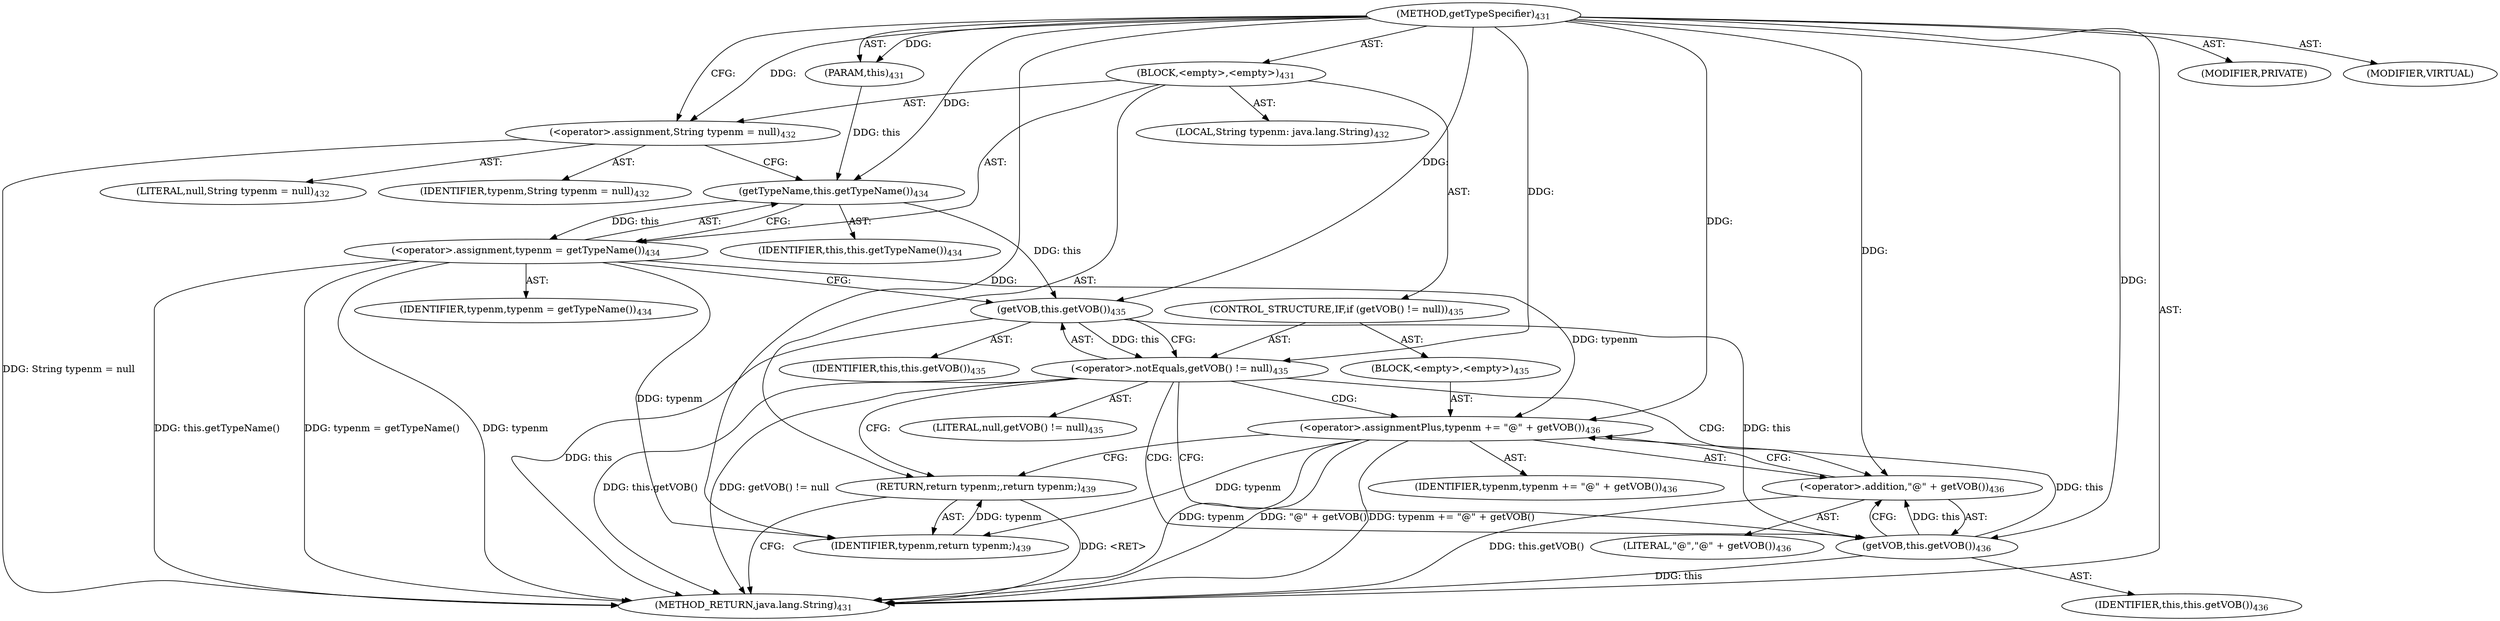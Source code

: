 digraph "getTypeSpecifier" {  
"111669149718" [label = <(METHOD,getTypeSpecifier)<SUB>431</SUB>> ]
"115964116996" [label = <(PARAM,this)<SUB>431</SUB>> ]
"25769803814" [label = <(BLOCK,&lt;empty&gt;,&lt;empty&gt;)<SUB>431</SUB>> ]
"94489280518" [label = <(LOCAL,String typenm: java.lang.String)<SUB>432</SUB>> ]
"30064771174" [label = <(&lt;operator&gt;.assignment,String typenm = null)<SUB>432</SUB>> ]
"68719476820" [label = <(IDENTIFIER,typenm,String typenm = null)<SUB>432</SUB>> ]
"90194313224" [label = <(LITERAL,null,String typenm = null)<SUB>432</SUB>> ]
"30064771175" [label = <(&lt;operator&gt;.assignment,typenm = getTypeName())<SUB>434</SUB>> ]
"68719476821" [label = <(IDENTIFIER,typenm,typenm = getTypeName())<SUB>434</SUB>> ]
"30064771176" [label = <(getTypeName,this.getTypeName())<SUB>434</SUB>> ]
"68719476755" [label = <(IDENTIFIER,this,this.getTypeName())<SUB>434</SUB>> ]
"47244640270" [label = <(CONTROL_STRUCTURE,IF,if (getVOB() != null))<SUB>435</SUB>> ]
"30064771177" [label = <(&lt;operator&gt;.notEquals,getVOB() != null)<SUB>435</SUB>> ]
"30064771178" [label = <(getVOB,this.getVOB())<SUB>435</SUB>> ]
"68719476756" [label = <(IDENTIFIER,this,this.getVOB())<SUB>435</SUB>> ]
"90194313225" [label = <(LITERAL,null,getVOB() != null)<SUB>435</SUB>> ]
"25769803815" [label = <(BLOCK,&lt;empty&gt;,&lt;empty&gt;)<SUB>435</SUB>> ]
"30064771179" [label = <(&lt;operator&gt;.assignmentPlus,typenm += &quot;@&quot; + getVOB())<SUB>436</SUB>> ]
"68719476822" [label = <(IDENTIFIER,typenm,typenm += &quot;@&quot; + getVOB())<SUB>436</SUB>> ]
"30064771180" [label = <(&lt;operator&gt;.addition,&quot;@&quot; + getVOB())<SUB>436</SUB>> ]
"90194313226" [label = <(LITERAL,&quot;@&quot;,&quot;@&quot; + getVOB())<SUB>436</SUB>> ]
"30064771181" [label = <(getVOB,this.getVOB())<SUB>436</SUB>> ]
"68719476757" [label = <(IDENTIFIER,this,this.getVOB())<SUB>436</SUB>> ]
"146028888073" [label = <(RETURN,return typenm;,return typenm;)<SUB>439</SUB>> ]
"68719476823" [label = <(IDENTIFIER,typenm,return typenm;)<SUB>439</SUB>> ]
"133143986229" [label = <(MODIFIER,PRIVATE)> ]
"133143986230" [label = <(MODIFIER,VIRTUAL)> ]
"128849018902" [label = <(METHOD_RETURN,java.lang.String)<SUB>431</SUB>> ]
  "111669149718" -> "115964116996"  [ label = "AST: "] 
  "111669149718" -> "25769803814"  [ label = "AST: "] 
  "111669149718" -> "133143986229"  [ label = "AST: "] 
  "111669149718" -> "133143986230"  [ label = "AST: "] 
  "111669149718" -> "128849018902"  [ label = "AST: "] 
  "25769803814" -> "94489280518"  [ label = "AST: "] 
  "25769803814" -> "30064771174"  [ label = "AST: "] 
  "25769803814" -> "30064771175"  [ label = "AST: "] 
  "25769803814" -> "47244640270"  [ label = "AST: "] 
  "25769803814" -> "146028888073"  [ label = "AST: "] 
  "30064771174" -> "68719476820"  [ label = "AST: "] 
  "30064771174" -> "90194313224"  [ label = "AST: "] 
  "30064771175" -> "68719476821"  [ label = "AST: "] 
  "30064771175" -> "30064771176"  [ label = "AST: "] 
  "30064771176" -> "68719476755"  [ label = "AST: "] 
  "47244640270" -> "30064771177"  [ label = "AST: "] 
  "47244640270" -> "25769803815"  [ label = "AST: "] 
  "30064771177" -> "30064771178"  [ label = "AST: "] 
  "30064771177" -> "90194313225"  [ label = "AST: "] 
  "30064771178" -> "68719476756"  [ label = "AST: "] 
  "25769803815" -> "30064771179"  [ label = "AST: "] 
  "30064771179" -> "68719476822"  [ label = "AST: "] 
  "30064771179" -> "30064771180"  [ label = "AST: "] 
  "30064771180" -> "90194313226"  [ label = "AST: "] 
  "30064771180" -> "30064771181"  [ label = "AST: "] 
  "30064771181" -> "68719476757"  [ label = "AST: "] 
  "146028888073" -> "68719476823"  [ label = "AST: "] 
  "30064771174" -> "30064771176"  [ label = "CFG: "] 
  "30064771175" -> "30064771178"  [ label = "CFG: "] 
  "146028888073" -> "128849018902"  [ label = "CFG: "] 
  "30064771176" -> "30064771175"  [ label = "CFG: "] 
  "30064771177" -> "30064771181"  [ label = "CFG: "] 
  "30064771177" -> "146028888073"  [ label = "CFG: "] 
  "30064771178" -> "30064771177"  [ label = "CFG: "] 
  "30064771179" -> "146028888073"  [ label = "CFG: "] 
  "30064771180" -> "30064771179"  [ label = "CFG: "] 
  "30064771181" -> "30064771180"  [ label = "CFG: "] 
  "111669149718" -> "30064771174"  [ label = "CFG: "] 
  "146028888073" -> "128849018902"  [ label = "DDG: &lt;RET&gt;"] 
  "30064771174" -> "128849018902"  [ label = "DDG: String typenm = null"] 
  "30064771175" -> "128849018902"  [ label = "DDG: typenm"] 
  "30064771175" -> "128849018902"  [ label = "DDG: this.getTypeName()"] 
  "30064771175" -> "128849018902"  [ label = "DDG: typenm = getTypeName()"] 
  "30064771178" -> "128849018902"  [ label = "DDG: this"] 
  "30064771177" -> "128849018902"  [ label = "DDG: this.getVOB()"] 
  "30064771177" -> "128849018902"  [ label = "DDG: getVOB() != null"] 
  "30064771179" -> "128849018902"  [ label = "DDG: typenm"] 
  "30064771181" -> "128849018902"  [ label = "DDG: this"] 
  "30064771180" -> "128849018902"  [ label = "DDG: this.getVOB()"] 
  "30064771179" -> "128849018902"  [ label = "DDG: &quot;@&quot; + getVOB()"] 
  "30064771179" -> "128849018902"  [ label = "DDG: typenm += &quot;@&quot; + getVOB()"] 
  "111669149718" -> "115964116996"  [ label = "DDG: "] 
  "111669149718" -> "30064771174"  [ label = "DDG: "] 
  "30064771176" -> "30064771175"  [ label = "DDG: this"] 
  "68719476823" -> "146028888073"  [ label = "DDG: typenm"] 
  "30064771179" -> "68719476823"  [ label = "DDG: typenm"] 
  "30064771175" -> "68719476823"  [ label = "DDG: typenm"] 
  "111669149718" -> "68719476823"  [ label = "DDG: "] 
  "115964116996" -> "30064771176"  [ label = "DDG: this"] 
  "111669149718" -> "30064771176"  [ label = "DDG: "] 
  "30064771178" -> "30064771177"  [ label = "DDG: this"] 
  "111669149718" -> "30064771177"  [ label = "DDG: "] 
  "111669149718" -> "30064771179"  [ label = "DDG: "] 
  "30064771181" -> "30064771179"  [ label = "DDG: this"] 
  "30064771176" -> "30064771178"  [ label = "DDG: this"] 
  "111669149718" -> "30064771178"  [ label = "DDG: "] 
  "30064771175" -> "30064771179"  [ label = "DDG: typenm"] 
  "111669149718" -> "30064771180"  [ label = "DDG: "] 
  "30064771181" -> "30064771180"  [ label = "DDG: this"] 
  "30064771178" -> "30064771181"  [ label = "DDG: this"] 
  "111669149718" -> "30064771181"  [ label = "DDG: "] 
  "30064771177" -> "30064771179"  [ label = "CDG: "] 
  "30064771177" -> "30064771181"  [ label = "CDG: "] 
  "30064771177" -> "30064771180"  [ label = "CDG: "] 
}
